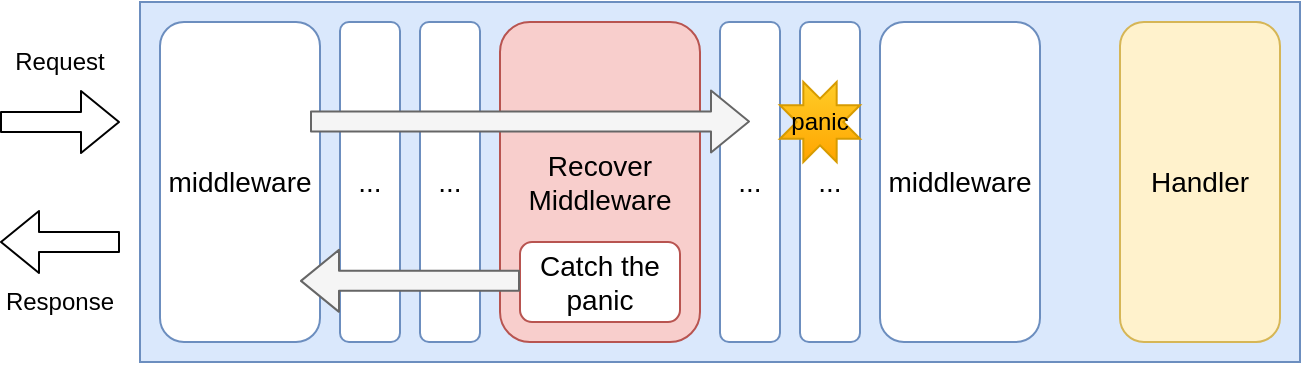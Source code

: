 <mxfile>
    <diagram id="CGz5gvUMxi6If3MVP1VV" name="image">
        <mxGraphModel dx="-1377" dy="1925" grid="1" gridSize="10" guides="1" tooltips="1" connect="1" arrows="1" fold="1" page="1" pageScale="1" pageWidth="827" pageHeight="1169" math="0" shadow="0">
            <root>
                <mxCell id="0"/>
                <mxCell id="1" parent="0"/>
                <mxCell id="mNiAzSfXenX0VxuWbp-_-2" value="" style="rounded=0;whiteSpace=wrap;html=1;fillColor=#dae8fc;strokeColor=#6c8ebf;shadow=0;" parent="1" vertex="1">
                    <mxGeometry x="2630" y="-930" width="580" height="180" as="geometry"/>
                </mxCell>
                <mxCell id="mNiAzSfXenX0VxuWbp-_-18" value="Recover&lt;br&gt;Middleware" style="rounded=1;whiteSpace=wrap;html=1;fontSize=14;strokeColor=#b85450;fillColor=#f8cecc;" parent="1" vertex="1">
                    <mxGeometry x="2810" y="-920" width="100" height="160" as="geometry"/>
                </mxCell>
                <mxCell id="3" value="Handler&lt;br&gt;" style="rounded=1;whiteSpace=wrap;html=1;fontSize=14;strokeColor=#d6b656;fillColor=#fff2cc;" parent="1" vertex="1">
                    <mxGeometry x="3120" y="-920" width="80" height="160" as="geometry"/>
                </mxCell>
                <mxCell id="5" value="middleware" style="rounded=1;whiteSpace=wrap;html=1;fontSize=14;strokeColor=#6c8ebf;fillColor=default;" parent="1" vertex="1">
                    <mxGeometry x="2640" y="-920" width="80" height="160" as="geometry"/>
                </mxCell>
                <mxCell id="7" value="..." style="rounded=1;whiteSpace=wrap;html=1;fontSize=14;strokeColor=#6c8ebf;fillColor=default;" parent="1" vertex="1">
                    <mxGeometry x="2730" y="-920" width="30" height="160" as="geometry"/>
                </mxCell>
                <mxCell id="8" value="..." style="rounded=1;whiteSpace=wrap;html=1;fontSize=14;strokeColor=#6c8ebf;fillColor=default;" parent="1" vertex="1">
                    <mxGeometry x="2770" y="-920" width="30" height="160" as="geometry"/>
                </mxCell>
                <mxCell id="9" value="middleware" style="rounded=1;whiteSpace=wrap;html=1;fontSize=14;strokeColor=#6c8ebf;fillColor=default;" parent="1" vertex="1">
                    <mxGeometry x="3000" y="-920" width="80" height="160" as="geometry"/>
                </mxCell>
                <mxCell id="10" value="..." style="rounded=1;whiteSpace=wrap;html=1;fontSize=14;strokeColor=#6c8ebf;fillColor=default;" parent="1" vertex="1">
                    <mxGeometry x="2960" y="-920" width="30" height="160" as="geometry"/>
                </mxCell>
                <mxCell id="11" value="..." style="rounded=1;whiteSpace=wrap;html=1;fontSize=14;strokeColor=#6c8ebf;fillColor=default;" parent="1" vertex="1">
                    <mxGeometry x="2920" y="-920" width="30" height="160" as="geometry"/>
                </mxCell>
                <mxCell id="12" value="Catch the panic" style="rounded=1;whiteSpace=wrap;html=1;fontSize=14;strokeColor=#b85450;fillColor=default;" parent="1" vertex="1">
                    <mxGeometry x="2820" y="-810" width="80" height="40" as="geometry"/>
                </mxCell>
                <mxCell id="16" value="" style="shape=flexArrow;endArrow=classic;html=1;" parent="1" edge="1">
                    <mxGeometry width="50" height="50" relative="1" as="geometry">
                        <mxPoint x="2560" y="-870" as="sourcePoint"/>
                        <mxPoint x="2620" y="-870" as="targetPoint"/>
                    </mxGeometry>
                </mxCell>
                <mxCell id="17" value="Request" style="text;html=1;strokeColor=none;fillColor=none;align=center;verticalAlign=middle;whiteSpace=wrap;rounded=0;" parent="1" vertex="1">
                    <mxGeometry x="2560" y="-910" width="60" height="20" as="geometry"/>
                </mxCell>
                <mxCell id="18" value="" style="shape=flexArrow;endArrow=classic;html=1;" parent="1" edge="1">
                    <mxGeometry width="50" height="50" relative="1" as="geometry">
                        <mxPoint x="2620" y="-810" as="sourcePoint"/>
                        <mxPoint x="2560" y="-810" as="targetPoint"/>
                    </mxGeometry>
                </mxCell>
                <mxCell id="19" value="Response" style="text;html=1;strokeColor=none;fillColor=none;align=center;verticalAlign=middle;whiteSpace=wrap;rounded=0;" parent="1" vertex="1">
                    <mxGeometry x="2560" y="-790" width="60" height="20" as="geometry"/>
                </mxCell>
                <mxCell id="23" value="" style="group" vertex="1" connectable="0" parent="1">
                    <mxGeometry x="2950" y="-890" width="40" height="40" as="geometry"/>
                </mxCell>
                <mxCell id="21" value="" style="verticalLabelPosition=bottom;verticalAlign=top;html=1;shape=mxgraph.basic.8_point_star;fillColor=#ffcd28;gradientColor=#ffa500;strokeColor=#d79b00;" vertex="1" parent="23">
                    <mxGeometry width="40" height="40" as="geometry"/>
                </mxCell>
                <mxCell id="22" value="panic" style="text;html=1;strokeColor=none;fillColor=none;align=center;verticalAlign=middle;whiteSpace=wrap;rounded=0;" vertex="1" parent="23">
                    <mxGeometry y="5" width="40" height="30" as="geometry"/>
                </mxCell>
                <mxCell id="24" value="" style="shape=flexArrow;endArrow=classic;html=1;fillColor=#f5f5f5;strokeColor=#666666;" edge="1" parent="1">
                    <mxGeometry width="50" height="50" relative="1" as="geometry">
                        <mxPoint x="2715" y="-870.29" as="sourcePoint"/>
                        <mxPoint x="2935" y="-870.29" as="targetPoint"/>
                    </mxGeometry>
                </mxCell>
                <mxCell id="25" value="" style="shape=flexArrow;endArrow=classic;html=1;fillColor=#f5f5f5;strokeColor=#666666;" edge="1" parent="1">
                    <mxGeometry width="50" height="50" relative="1" as="geometry">
                        <mxPoint x="2820" y="-790.57" as="sourcePoint"/>
                        <mxPoint x="2710" y="-790.57" as="targetPoint"/>
                    </mxGeometry>
                </mxCell>
            </root>
        </mxGraphModel>
    </diagram>
</mxfile>